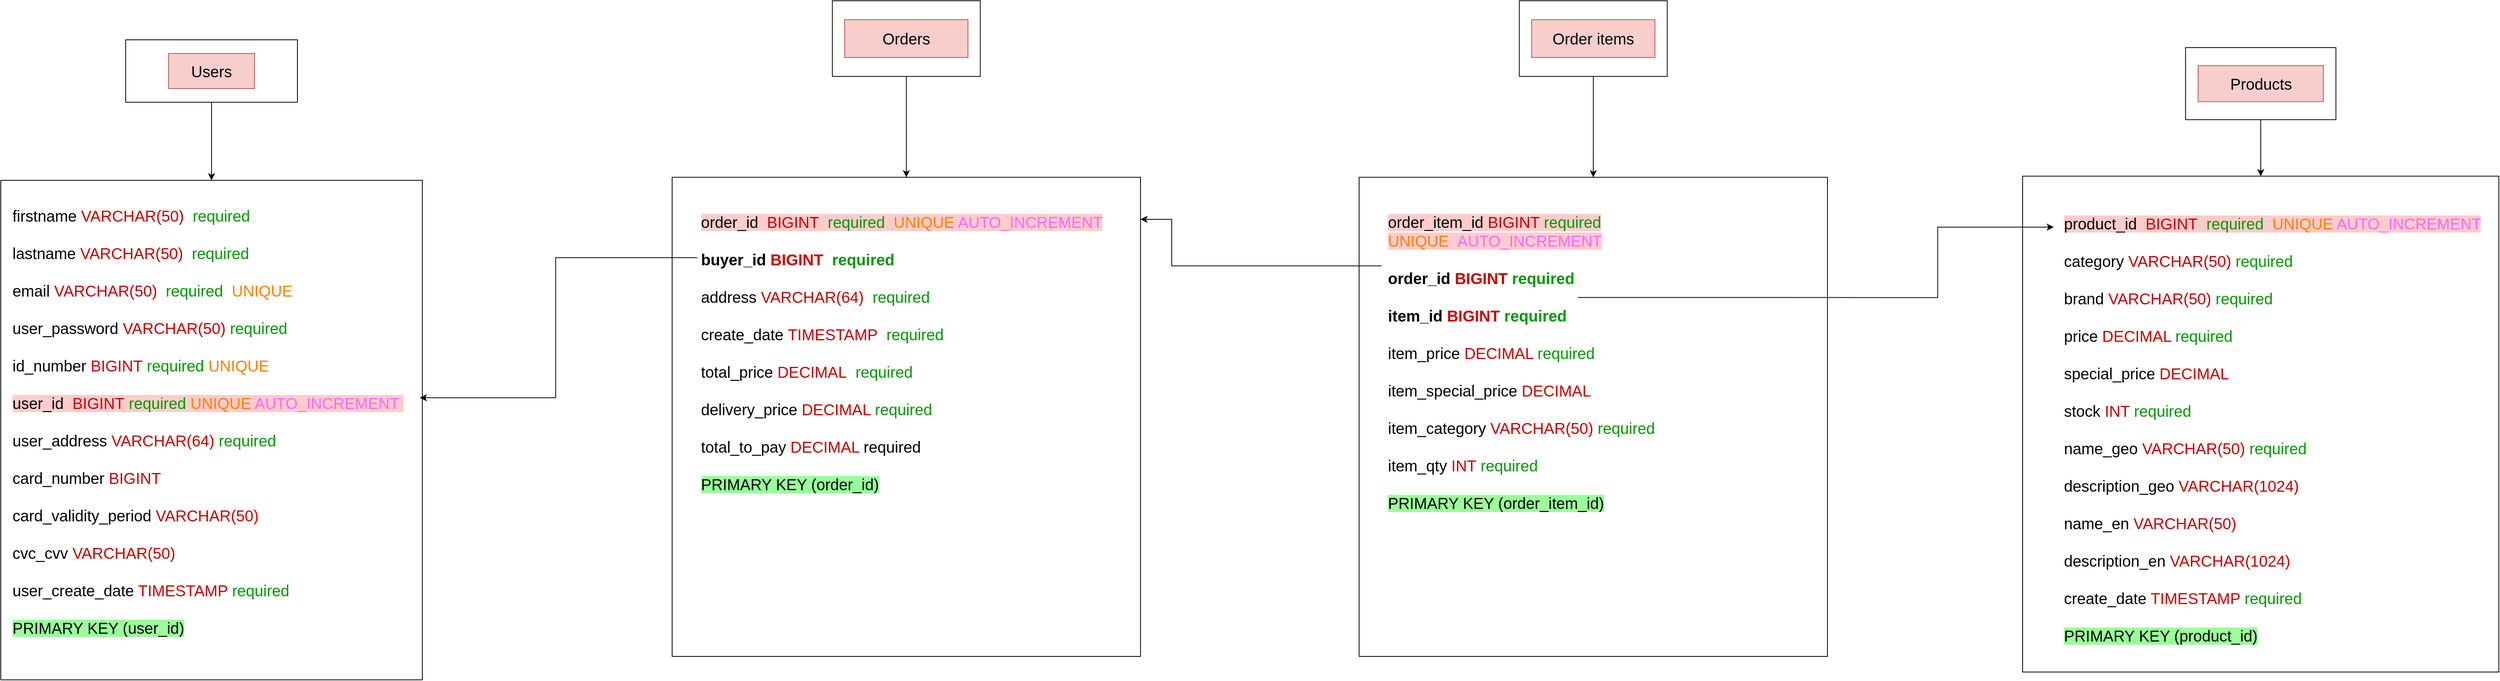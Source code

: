 <mxfile version="17.1.3" type="device"><diagram id="q-mHjhKMc6GYBygvXh99" name="Page-1"><mxGraphModel dx="1203" dy="1135" grid="1" gridSize="10" guides="1" tooltips="1" connect="1" arrows="1" fold="1" page="1" pageScale="1" pageWidth="850" pageHeight="1100" math="0" shadow="0"><root><mxCell id="0"/><mxCell id="1" parent="0"/><mxCell id="6-Wv-mGLPT7iCvuLGnfi-3" value="" style="group" parent="1" vertex="1" connectable="0"><mxGeometry x="280" y="80" width="170" height="60" as="geometry"/></mxCell><mxCell id="6-Wv-mGLPT7iCvuLGnfi-1" value="" style="rounded=0;whiteSpace=wrap;html=1;" parent="6-Wv-mGLPT7iCvuLGnfi-3" vertex="1"><mxGeometry x="-50" y="-20" width="220" height="80" as="geometry"/></mxCell><mxCell id="6-Wv-mGLPT7iCvuLGnfi-2" value="Users" style="text;html=1;strokeColor=#b85450;fillColor=#f8cecc;align=center;verticalAlign=middle;whiteSpace=wrap;rounded=0;fontSize=20;" parent="6-Wv-mGLPT7iCvuLGnfi-3" vertex="1"><mxGeometry x="5" y="-2.5" width="110" height="45" as="geometry"/></mxCell><mxCell id="6-Wv-mGLPT7iCvuLGnfi-12" value="" style="rounded=0;whiteSpace=wrap;html=1;" parent="1" vertex="1"><mxGeometry x="70" y="240" width="540" height="640" as="geometry"/></mxCell><mxCell id="6-Wv-mGLPT7iCvuLGnfi-13" value="" style="edgeStyle=orthogonalEdgeStyle;rounded=0;orthogonalLoop=1;jettySize=auto;html=1;fontSize=20;" parent="1" source="6-Wv-mGLPT7iCvuLGnfi-1" target="6-Wv-mGLPT7iCvuLGnfi-12" edge="1"><mxGeometry relative="1" as="geometry"/></mxCell><mxCell id="6-Wv-mGLPT7iCvuLGnfi-16" value="&lt;br&gt;firstname&amp;nbsp;&lt;font color=&quot;#cc0000&quot;&gt;VARCHAR(50)&amp;nbsp; &lt;/font&gt;&lt;font color=&quot;#009900&quot;&gt;required&lt;/font&gt;&lt;br&gt;&lt;br&gt;lastname&amp;nbsp;&lt;span style=&quot;color: rgb(204 , 0 , 0)&quot;&gt;VARCHAR(50)&amp;nbsp; &lt;/span&gt;&lt;font color=&quot;#009900&quot;&gt;required&lt;/font&gt;&lt;br&gt;&lt;br&gt;email&amp;nbsp;&lt;span style=&quot;color: rgb(204 , 0 , 0)&quot;&gt;VARCHAR(50)&amp;nbsp; &lt;/span&gt;&lt;font color=&quot;#009900&quot;&gt;required&amp;nbsp; &lt;/font&gt;&lt;font color=&quot;#ff8000&quot;&gt;UNIQUE&lt;/font&gt;&lt;br&gt;&lt;br&gt;user_password&amp;nbsp;&lt;span style=&quot;color: rgb(204 , 0 , 0)&quot;&gt;VARCHAR(50) &lt;/span&gt;&lt;font color=&quot;#009900&quot;&gt;required&lt;/font&gt;&lt;br&gt;&lt;br&gt;id_number&amp;nbsp;&lt;font color=&quot;#cc0000&quot;&gt;BIGINT &lt;/font&gt;&lt;font color=&quot;#009900&quot;&gt;required &lt;/font&gt;&lt;font color=&quot;#ff8000&quot;&gt;UNIQUE&lt;/font&gt;&lt;br&gt;&lt;br&gt;&lt;span style=&quot;background-color: rgb(255 , 204 , 204)&quot;&gt;user_id&amp;nbsp; &lt;font color=&quot;#cc0000&quot;&gt;BIGINT&amp;nbsp;&lt;/font&gt;&lt;font color=&quot;#009900&quot;&gt;required &lt;/font&gt;&lt;font color=&quot;#ff8000&quot;&gt;UNIQUE &lt;/font&gt;&lt;font color=&quot;#ff66ff&quot;&gt;AUTO_INCREMENT&lt;/font&gt;&lt;font color=&quot;#ff8000&quot;&gt;&amp;nbsp;&lt;br&gt;&lt;/font&gt;&lt;/span&gt;&lt;br&gt;user_address &lt;font color=&quot;#cc0000&quot;&gt;VARCHAR(64) &lt;/font&gt;&lt;font color=&quot;#009900&quot;&gt;required&lt;/font&gt;&lt;br&gt;&lt;br&gt;&#9;card_number &lt;font color=&quot;#cc0000&quot;&gt;BIGINT&lt;br&gt;&lt;/font&gt;&lt;br&gt;card_validity_period &lt;font color=&quot;#cc0000&quot;&gt;VARCHAR(50)&lt;br&gt;&lt;/font&gt;&lt;br&gt;cvc_cvv&amp;nbsp;&lt;font color=&quot;#cc0000&quot;&gt;VARCHAR(50)&lt;/font&gt;&lt;br&gt;&lt;br&gt;user_create_date &lt;font color=&quot;#cc0000&quot;&gt;TIMESTAMP &lt;/font&gt;&lt;font color=&quot;#009900&quot;&gt;required&lt;/font&gt;&lt;br&gt;&lt;br&gt;&lt;span style=&quot;background-color: rgb(153 , 255 , 153)&quot;&gt;PRIMARY KEY (user_id)&lt;/span&gt;" style="text;html=1;strokeColor=none;fillColor=none;spacing=5;spacingTop=-20;whiteSpace=wrap;overflow=hidden;rounded=0;fontSize=20;" parent="1" vertex="1"><mxGeometry x="80" y="260" width="520" height="600" as="geometry"/></mxCell><mxCell id="6-Wv-mGLPT7iCvuLGnfi-19" value="" style="group" parent="1" vertex="1" connectable="0"><mxGeometry x="930" y="10" width="600" height="840" as="geometry"/></mxCell><mxCell id="6-Wv-mGLPT7iCvuLGnfi-4" value="" style="group" parent="6-Wv-mGLPT7iCvuLGnfi-19" vertex="1" connectable="0"><mxGeometry x="205.263" width="189.474" height="96.923" as="geometry"/></mxCell><mxCell id="6-Wv-mGLPT7iCvuLGnfi-5" value="" style="rounded=0;whiteSpace=wrap;html=1;" parent="6-Wv-mGLPT7iCvuLGnfi-4" vertex="1"><mxGeometry width="189.474" height="96.923" as="geometry"/></mxCell><mxCell id="6-Wv-mGLPT7iCvuLGnfi-6" value="Orders" style="text;html=1;strokeColor=#b85450;fillColor=#f8cecc;align=center;verticalAlign=middle;whiteSpace=wrap;rounded=0;fontSize=20;" parent="6-Wv-mGLPT7iCvuLGnfi-4" vertex="1"><mxGeometry x="15.789" y="24.231" width="157.895" height="48.462" as="geometry"/></mxCell><mxCell id="6-Wv-mGLPT7iCvuLGnfi-14" value="" style="rounded=0;whiteSpace=wrap;html=1;" parent="6-Wv-mGLPT7iCvuLGnfi-19" vertex="1"><mxGeometry y="226.154" width="600" height="613.846" as="geometry"/></mxCell><mxCell id="6-Wv-mGLPT7iCvuLGnfi-15" value="" style="edgeStyle=orthogonalEdgeStyle;rounded=0;orthogonalLoop=1;jettySize=auto;html=1;fontSize=20;" parent="6-Wv-mGLPT7iCvuLGnfi-19" source="6-Wv-mGLPT7iCvuLGnfi-5" target="6-Wv-mGLPT7iCvuLGnfi-14" edge="1"><mxGeometry relative="1" as="geometry"/></mxCell><mxCell id="6-Wv-mGLPT7iCvuLGnfi-18" value="&lt;br&gt;&lt;span style=&quot;background-color: rgb(255 , 204 , 204)&quot;&gt;order_id&amp;nbsp;&amp;nbsp;&lt;font color=&quot;#cc0000&quot;&gt;BIGINT&amp;nbsp;&amp;nbsp;&lt;/font&gt;&lt;font color=&quot;#009900&quot;&gt;required&amp;nbsp; &lt;/font&gt;&lt;font color=&quot;#ff8000&quot;&gt;UNIQUE &lt;/font&gt;&lt;font color=&quot;#ff66ff&quot;&gt;AUTO_INCREMENT&lt;/font&gt;&lt;br&gt;&lt;/span&gt;&lt;br&gt;&lt;b&gt;buyer_id&amp;nbsp;&lt;span style=&quot;color: rgb(204 , 0 , 0)&quot;&gt;BIGINT&amp;nbsp;&amp;nbsp;&lt;/span&gt;&lt;font color=&quot;#009900&quot;&gt;required&amp;nbsp;&lt;/font&gt;&lt;br&gt;&lt;/b&gt;&lt;br&gt;address&amp;nbsp;&lt;span style=&quot;color: rgb(204 , 0 , 0)&quot;&gt;VARCHAR(64)&amp;nbsp; &lt;/span&gt;&lt;font color=&quot;#009900&quot;&gt;required&lt;/font&gt;&lt;br&gt;&lt;br&gt;create_date&amp;nbsp;&lt;font color=&quot;#cc0000&quot;&gt;TIMESTAMP&amp;nbsp; &lt;/font&gt;&lt;font color=&quot;#009900&quot;&gt;required&lt;/font&gt;&lt;br&gt;&lt;br&gt;total_price&amp;nbsp;&lt;font color=&quot;#cc0000&quot;&gt;DECIMAL&amp;nbsp; &lt;/font&gt;&lt;font color=&quot;#009900&quot;&gt;required&lt;/font&gt;&lt;br&gt;&lt;br&gt;delivery_price &lt;font color=&quot;#cc0000&quot;&gt;DECIMAL &lt;/font&gt;&lt;font color=&quot;#009900&quot;&gt;required&lt;/font&gt;&lt;br&gt;&lt;br&gt;total_to_pay &lt;font color=&quot;#cc0000&quot;&gt;DECIMAL &lt;/font&gt;required&lt;br&gt;&lt;br&gt;&lt;span style=&quot;background-color: rgb(153 , 255 , 153)&quot;&gt;PRIMARY KEY (order_id)&lt;/span&gt;&lt;font color=&quot;#009900&quot;&gt;&lt;br&gt;&lt;/font&gt;" style="text;html=1;strokeColor=none;fillColor=none;spacing=5;spacingTop=-20;whiteSpace=wrap;overflow=hidden;rounded=0;fontSize=20;" parent="6-Wv-mGLPT7iCvuLGnfi-19" vertex="1"><mxGeometry x="31.579" y="258.463" width="552.632" height="500.775" as="geometry"/></mxCell><mxCell id="6-Wv-mGLPT7iCvuLGnfi-20" value="" style="group" parent="1" vertex="1" connectable="0"><mxGeometry x="2660" y="70" width="610" height="800" as="geometry"/></mxCell><mxCell id="6-Wv-mGLPT7iCvuLGnfi-21" value="" style="group" parent="6-Wv-mGLPT7iCvuLGnfi-20" vertex="1" connectable="0"><mxGeometry x="208.684" width="192.632" height="92.308" as="geometry"/></mxCell><mxCell id="6-Wv-mGLPT7iCvuLGnfi-22" value="" style="rounded=0;whiteSpace=wrap;html=1;" parent="6-Wv-mGLPT7iCvuLGnfi-21" vertex="1"><mxGeometry width="192.632" height="92.308" as="geometry"/></mxCell><mxCell id="6-Wv-mGLPT7iCvuLGnfi-23" value="Products" style="text;html=1;strokeColor=#b85450;fillColor=#f8cecc;align=center;verticalAlign=middle;whiteSpace=wrap;rounded=0;fontSize=20;" parent="6-Wv-mGLPT7iCvuLGnfi-21" vertex="1"><mxGeometry x="16.053" y="23.077" width="160.526" height="46.154" as="geometry"/></mxCell><mxCell id="6-Wv-mGLPT7iCvuLGnfi-24" value="" style="rounded=0;whiteSpace=wrap;html=1;" parent="6-Wv-mGLPT7iCvuLGnfi-20" vertex="1"><mxGeometry y="164.706" width="610" height="635.294" as="geometry"/></mxCell><mxCell id="6-Wv-mGLPT7iCvuLGnfi-25" value="" style="edgeStyle=orthogonalEdgeStyle;rounded=0;orthogonalLoop=1;jettySize=auto;html=1;fontSize=20;" parent="6-Wv-mGLPT7iCvuLGnfi-20" source="6-Wv-mGLPT7iCvuLGnfi-22" target="6-Wv-mGLPT7iCvuLGnfi-24" edge="1"><mxGeometry relative="1" as="geometry"/></mxCell><mxCell id="6-Wv-mGLPT7iCvuLGnfi-26" value="&lt;br&gt;&lt;span style=&quot;background-color: rgb(255 , 204 , 204)&quot;&gt;product_id&amp;nbsp;&amp;nbsp;&lt;font color=&quot;#cc0000&quot;&gt;BIGINT&amp;nbsp;&amp;nbsp;&lt;/font&gt;&lt;font color=&quot;#009900&quot;&gt;required&amp;nbsp; &lt;/font&gt;&lt;font color=&quot;#ff8000&quot;&gt;UNIQUE &lt;/font&gt;&lt;font color=&quot;#ff66ff&quot;&gt;AUTO_INCREMENT&lt;/font&gt;&lt;br&gt;&lt;/span&gt;&lt;br&gt;category&amp;nbsp;&lt;span style=&quot;color: rgb(204 , 0 , 0)&quot;&gt;VARCHAR(50) &lt;/span&gt;&lt;font color=&quot;#009900&quot;&gt;required&lt;/font&gt;&lt;br&gt;&lt;br&gt;brand &lt;font color=&quot;#cc0000&quot;&gt;VARCHAR(50) &lt;/font&gt;&lt;font color=&quot;#009900&quot;&gt;required&lt;/font&gt;&lt;br&gt;&lt;br&gt;price&amp;nbsp;&lt;font color=&quot;#cc0000&quot;&gt;DECIMAL &lt;/font&gt;&lt;font color=&quot;#009900&quot;&gt;required&lt;/font&gt;&lt;br&gt;&lt;br&gt;special_price&amp;nbsp;&lt;span style=&quot;color: rgb(204 , 0 , 0)&quot;&gt;DECIMAL&lt;/span&gt;&lt;br&gt;&lt;br&gt;stock&amp;nbsp;&lt;font color=&quot;#cc0000&quot;&gt;INT &lt;/font&gt;&lt;font color=&quot;#009900&quot;&gt;required&lt;/font&gt;&lt;br&gt;&lt;br&gt;name_geo&amp;nbsp;&lt;span style=&quot;color: rgb(204 , 0 , 0)&quot;&gt;VARCHAR(50) &lt;/span&gt;&lt;font color=&quot;#009900&quot;&gt;required&lt;/font&gt;&lt;br&gt;&lt;br&gt;description_geo&amp;nbsp;&lt;span style=&quot;color: rgb(204 , 0 , 0)&quot;&gt;VARCHAR(1024)&lt;/span&gt;&lt;br&gt;&lt;br&gt;name_en&amp;nbsp;&lt;span style=&quot;color: rgb(204 , 0 , 0)&quot;&gt;VARCHAR(50)&lt;/span&gt;&lt;br&gt;&lt;br&gt;description_en&amp;nbsp;&lt;font color=&quot;#cc0000&quot;&gt;VARCHAR(1024)&lt;/font&gt;&lt;br&gt;&lt;br&gt;create_date &lt;font color=&quot;#cc0000&quot;&gt;TIMESTAMP &lt;/font&gt;&lt;font color=&quot;#009900&quot;&gt;required&lt;/font&gt;&lt;br&gt;&lt;br&gt;&lt;span style=&quot;background-color: rgb(153 , 255 , 153)&quot;&gt;PRIMARY KEY (product_id)&lt;/span&gt;&lt;span style=&quot;color: rgb(204 , 0 , 0)&quot;&gt;&lt;br&gt;&lt;/span&gt;" style="text;html=1;strokeColor=none;fillColor=none;spacing=5;spacingTop=-20;whiteSpace=wrap;overflow=hidden;rounded=0;fontSize=20;" parent="6-Wv-mGLPT7iCvuLGnfi-20" vertex="1"><mxGeometry x="48.16" y="200" width="551.84" height="576.47" as="geometry"/></mxCell><mxCell id="hXfOxTa3VaHJn_VMsQGL-1" value="" style="group" vertex="1" connectable="0" parent="1"><mxGeometry x="1810" y="10" width="600" height="840" as="geometry"/></mxCell><mxCell id="hXfOxTa3VaHJn_VMsQGL-2" value="" style="group" vertex="1" connectable="0" parent="hXfOxTa3VaHJn_VMsQGL-1"><mxGeometry x="205.263" width="189.474" height="96.923" as="geometry"/></mxCell><mxCell id="hXfOxTa3VaHJn_VMsQGL-3" value="" style="rounded=0;whiteSpace=wrap;html=1;" vertex="1" parent="hXfOxTa3VaHJn_VMsQGL-2"><mxGeometry width="189.474" height="96.923" as="geometry"/></mxCell><mxCell id="hXfOxTa3VaHJn_VMsQGL-4" value="Order items" style="text;html=1;strokeColor=#b85450;fillColor=#f8cecc;align=center;verticalAlign=middle;whiteSpace=wrap;rounded=0;fontSize=20;" vertex="1" parent="hXfOxTa3VaHJn_VMsQGL-2"><mxGeometry x="15.789" y="24.231" width="157.895" height="48.462" as="geometry"/></mxCell><mxCell id="hXfOxTa3VaHJn_VMsQGL-5" value="" style="rounded=0;whiteSpace=wrap;html=1;" vertex="1" parent="hXfOxTa3VaHJn_VMsQGL-1"><mxGeometry y="226.154" width="600" height="613.846" as="geometry"/></mxCell><mxCell id="hXfOxTa3VaHJn_VMsQGL-6" value="" style="edgeStyle=orthogonalEdgeStyle;rounded=0;orthogonalLoop=1;jettySize=auto;html=1;fontSize=20;" edge="1" parent="hXfOxTa3VaHJn_VMsQGL-1" source="hXfOxTa3VaHJn_VMsQGL-3" target="hXfOxTa3VaHJn_VMsQGL-5"><mxGeometry relative="1" as="geometry"/></mxCell><mxCell id="hXfOxTa3VaHJn_VMsQGL-7" value="&lt;br&gt;&lt;span style=&quot;background-color: rgb(255 , 204 , 204)&quot;&gt;order_item_id &lt;font color=&quot;#cc0000&quot;&gt;BIGINT &lt;/font&gt;&lt;font color=&quot;#009900&quot;&gt;required &lt;/font&gt;&lt;font color=&quot;#ff8000&quot;&gt;UNIQUE&amp;nbsp;&amp;nbsp;&lt;/font&gt;&lt;font color=&quot;#ff66ff&quot;&gt;AUTO_INCREMENT&lt;/font&gt;&lt;br&gt;&lt;/span&gt;&lt;br&gt;&lt;b&gt;order_id &lt;font color=&quot;#cc0000&quot;&gt;BIGINT&lt;/font&gt; &lt;font color=&quot;#009900&quot;&gt;required&lt;/font&gt;&lt;br&gt;&lt;/b&gt;&lt;br&gt;&lt;b&gt;item_id &lt;font color=&quot;#cc0000&quot;&gt;BIGINT&lt;/font&gt; &lt;font color=&quot;#009900&quot;&gt;required&lt;/font&gt;&lt;br&gt;&lt;/b&gt;&lt;br&gt;item_price &lt;font color=&quot;#cc0000&quot;&gt;DECIMAL&lt;/font&gt; &lt;font color=&quot;#009900&quot;&gt;required&lt;/font&gt;&lt;br&gt;&lt;br&gt;item_special_price &lt;font color=&quot;#cc0000&quot;&gt;DECIMAL&lt;/font&gt;&lt;br&gt;&lt;br&gt;item_category &lt;font color=&quot;#cc0000&quot;&gt;VARCHAR(50)&lt;/font&gt; &lt;font color=&quot;#009900&quot;&gt;required&lt;/font&gt;&lt;br&gt;&lt;br&gt;item_qty&lt;font color=&quot;#009900&quot;&gt; &lt;/font&gt;&lt;font color=&quot;#cc0000&quot;&gt;INT &lt;/font&gt;&lt;font color=&quot;#009900&quot;&gt;required&lt;br&gt;&lt;br&gt;&lt;/font&gt;&lt;span style=&quot;background-color: rgb(153 , 255 , 153)&quot;&gt;PRIMARY KEY (order_item_id)&lt;/span&gt;&lt;font color=&quot;#009900&quot;&gt;&lt;br&gt;&lt;/font&gt;" style="text;html=1;strokeColor=none;fillColor=none;spacing=5;spacingTop=-20;whiteSpace=wrap;overflow=hidden;rounded=0;fontSize=20;" vertex="1" parent="hXfOxTa3VaHJn_VMsQGL-1"><mxGeometry x="31.579" y="258.463" width="552.632" height="500.775" as="geometry"/></mxCell><mxCell id="hXfOxTa3VaHJn_VMsQGL-8" style="edgeStyle=orthogonalEdgeStyle;rounded=0;orthogonalLoop=1;jettySize=auto;html=1;entryX=1.013;entryY=0.431;entryDx=0;entryDy=0;entryPerimeter=0;fontColor=#009900;exitX=0.001;exitY=0.141;exitDx=0;exitDy=0;exitPerimeter=0;" edge="1" parent="1" source="6-Wv-mGLPT7iCvuLGnfi-18" target="6-Wv-mGLPT7iCvuLGnfi-16"><mxGeometry relative="1" as="geometry"><mxPoint x="930" y="340" as="sourcePoint"/></mxGeometry></mxCell><mxCell id="hXfOxTa3VaHJn_VMsQGL-9" style="edgeStyle=orthogonalEdgeStyle;rounded=0;orthogonalLoop=1;jettySize=auto;html=1;fontColor=#009900;exitX=-0.005;exitY=0.162;exitDx=0;exitDy=0;exitPerimeter=0;" edge="1" parent="1" source="hXfOxTa3VaHJn_VMsQGL-7"><mxGeometry relative="1" as="geometry"><mxPoint x="1530" y="290" as="targetPoint"/><mxPoint x="1800" y="350" as="sourcePoint"/><Array as="points"><mxPoint x="1570" y="350"/><mxPoint x="1570" y="290"/></Array></mxGeometry></mxCell><mxCell id="hXfOxTa3VaHJn_VMsQGL-11" style="edgeStyle=orthogonalEdgeStyle;rounded=0;orthogonalLoop=1;jettySize=auto;html=1;entryX=-0.015;entryY=0.052;entryDx=0;entryDy=0;entryPerimeter=0;fontColor=#009900;exitX=0.45;exitY=0.243;exitDx=0;exitDy=0;exitPerimeter=0;" edge="1" parent="1" source="hXfOxTa3VaHJn_VMsQGL-7" target="6-Wv-mGLPT7iCvuLGnfi-26"><mxGeometry relative="1" as="geometry"/></mxCell></root></mxGraphModel></diagram></mxfile>